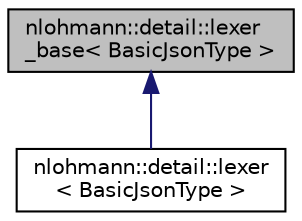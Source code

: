 digraph "nlohmann::detail::lexer_base&lt; BasicJsonType &gt;"
{
 // LATEX_PDF_SIZE
  edge [fontname="Helvetica",fontsize="10",labelfontname="Helvetica",labelfontsize="10"];
  node [fontname="Helvetica",fontsize="10",shape=record];
  Node1 [label="nlohmann::detail::lexer\l_base\< BasicJsonType \>",height=0.2,width=0.4,color="black", fillcolor="grey75", style="filled", fontcolor="black",tooltip=" "];
  Node1 -> Node2 [dir="back",color="midnightblue",fontsize="10",style="solid",fontname="Helvetica"];
  Node2 [label="nlohmann::detail::lexer\l\< BasicJsonType \>",height=0.2,width=0.4,color="black", fillcolor="white", style="filled",URL="$d8/d22/classnlohmann_1_1detail_1_1lexer.html",tooltip="lexical analysis"];
}
